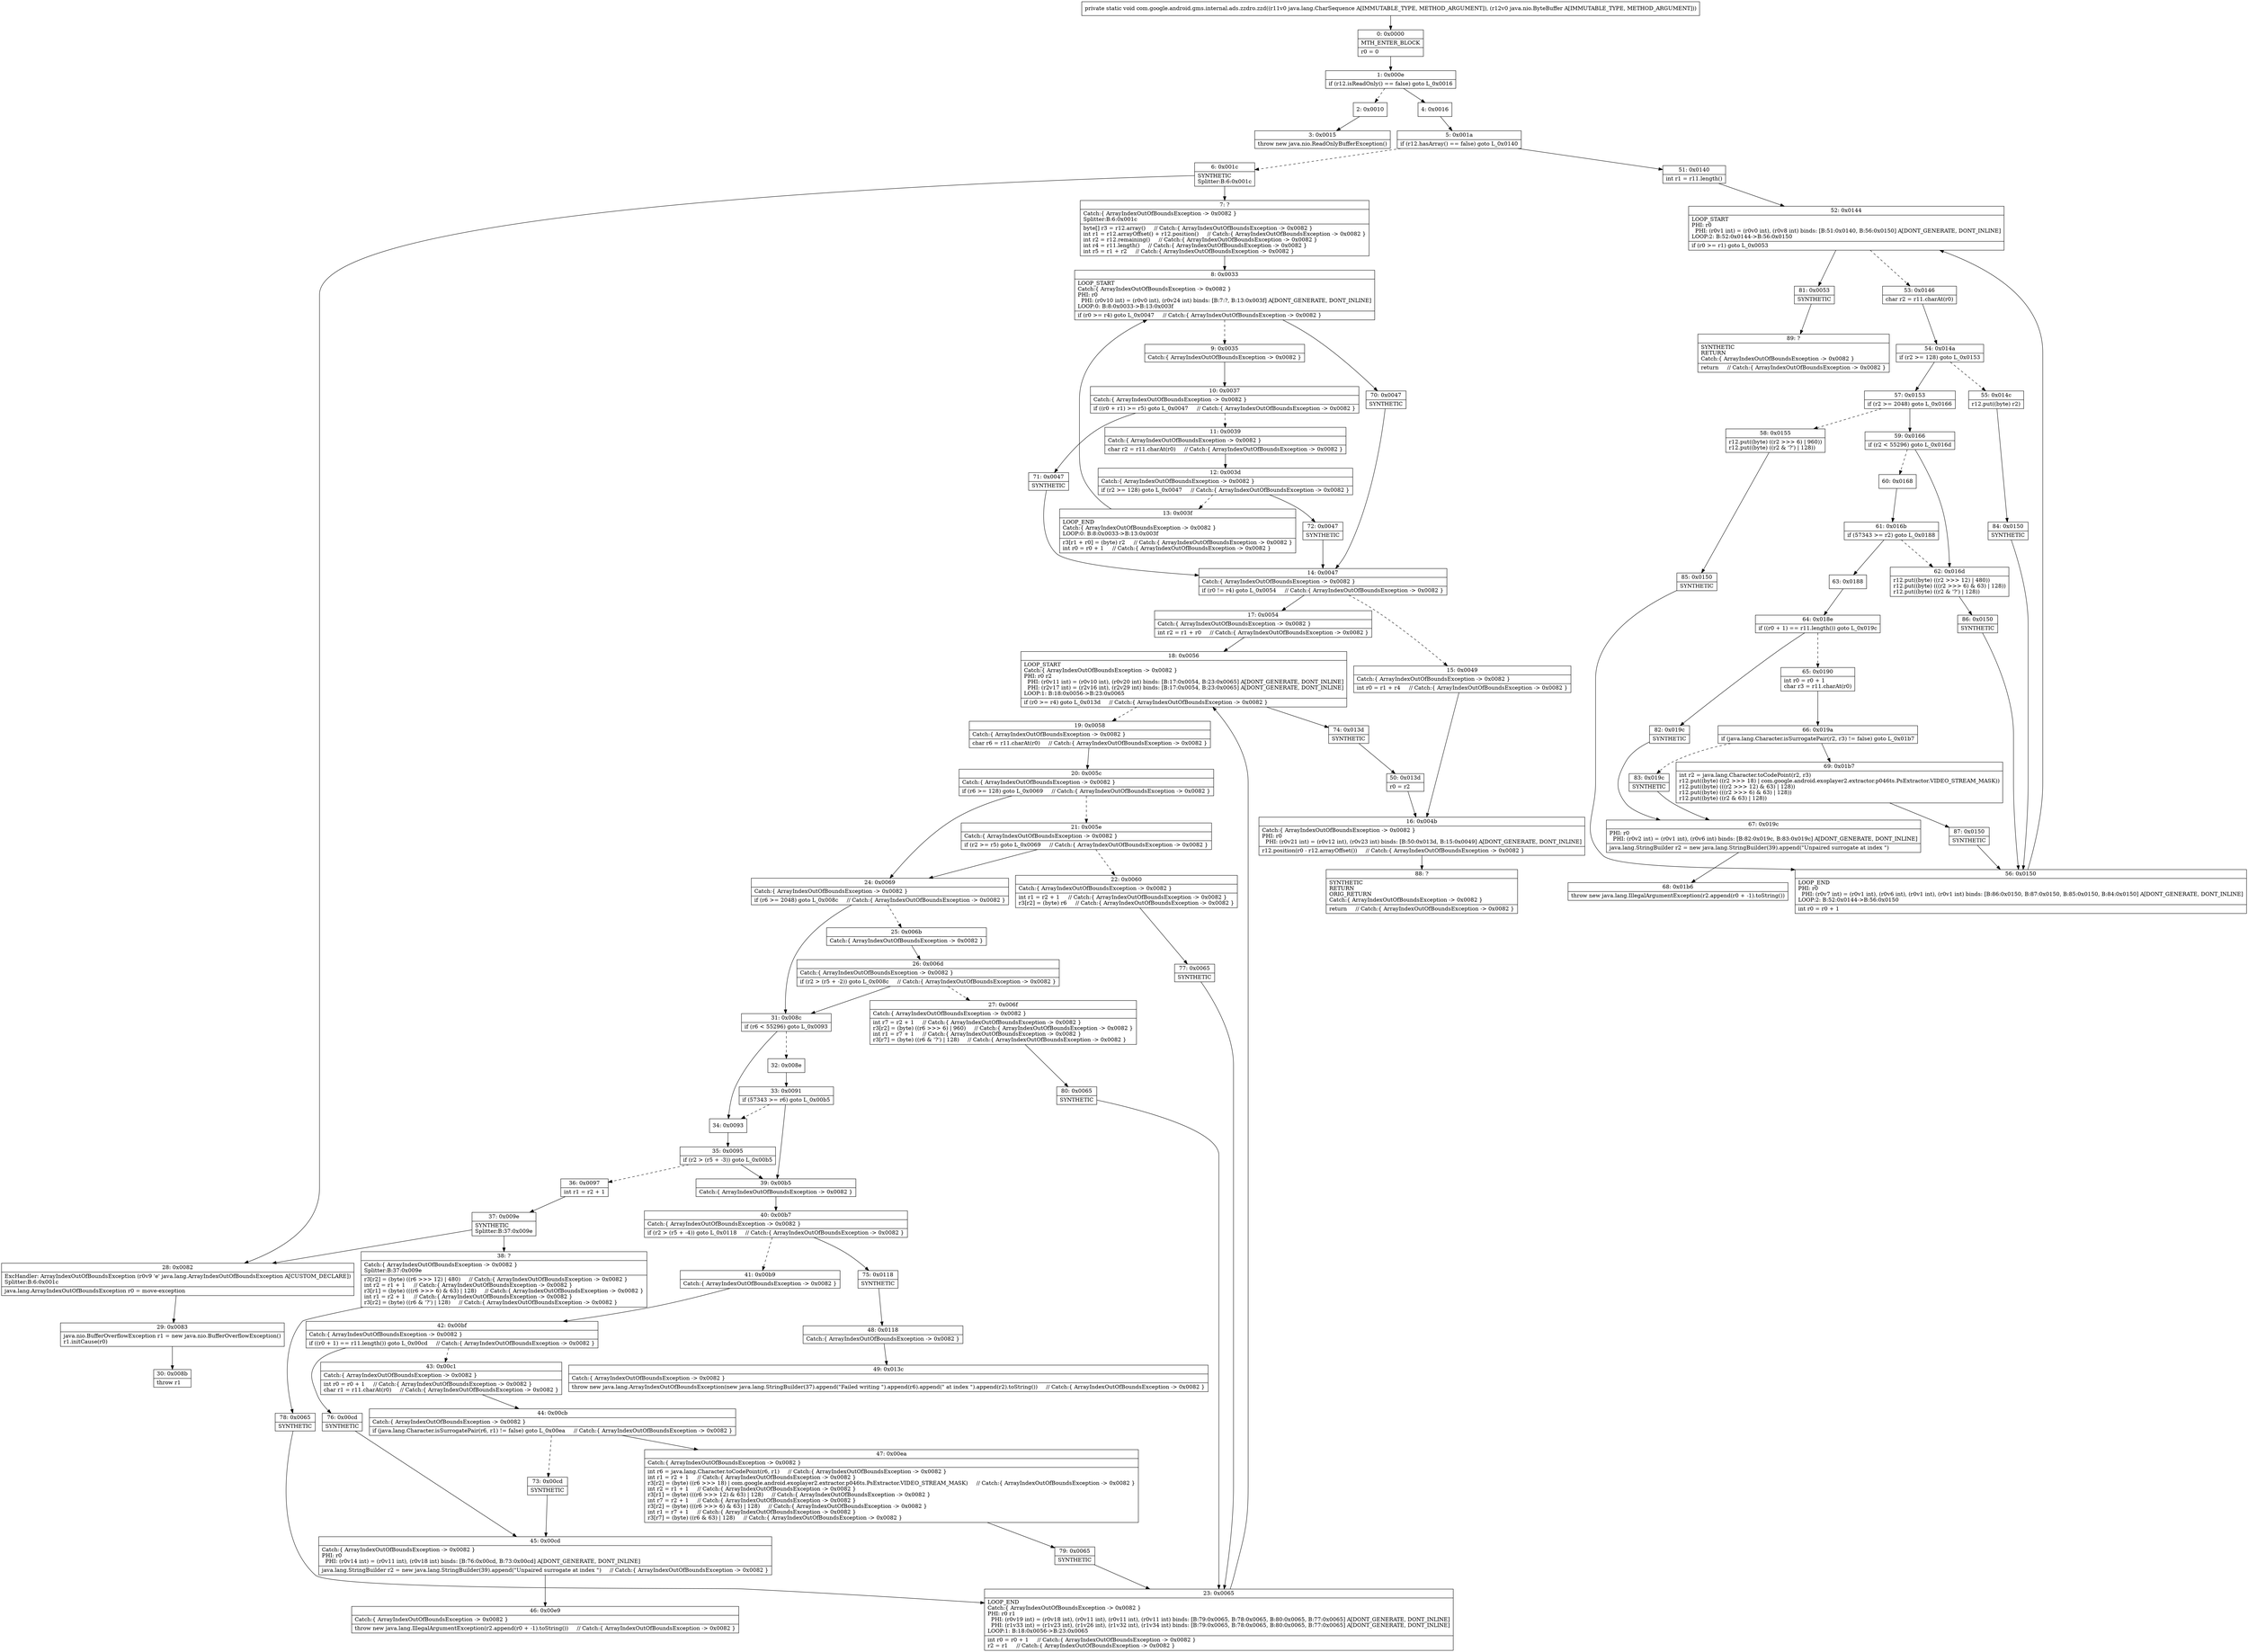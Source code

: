 digraph "CFG forcom.google.android.gms.internal.ads.zzdro.zzd(Ljava\/lang\/CharSequence;Ljava\/nio\/ByteBuffer;)V" {
Node_0 [shape=record,label="{0\:\ 0x0000|MTH_ENTER_BLOCK\l|r0 = 0\l}"];
Node_1 [shape=record,label="{1\:\ 0x000e|if (r12.isReadOnly() == false) goto L_0x0016\l}"];
Node_2 [shape=record,label="{2\:\ 0x0010}"];
Node_3 [shape=record,label="{3\:\ 0x0015|throw new java.nio.ReadOnlyBufferException()\l}"];
Node_4 [shape=record,label="{4\:\ 0x0016}"];
Node_5 [shape=record,label="{5\:\ 0x001a|if (r12.hasArray() == false) goto L_0x0140\l}"];
Node_6 [shape=record,label="{6\:\ 0x001c|SYNTHETIC\lSplitter:B:6:0x001c\l}"];
Node_7 [shape=record,label="{7\:\ ?|Catch:\{ ArrayIndexOutOfBoundsException \-\> 0x0082 \}\lSplitter:B:6:0x001c\l|byte[] r3 = r12.array()     \/\/ Catch:\{ ArrayIndexOutOfBoundsException \-\> 0x0082 \}\lint r1 = r12.arrayOffset() + r12.position()     \/\/ Catch:\{ ArrayIndexOutOfBoundsException \-\> 0x0082 \}\lint r2 = r12.remaining()     \/\/ Catch:\{ ArrayIndexOutOfBoundsException \-\> 0x0082 \}\lint r4 = r11.length()     \/\/ Catch:\{ ArrayIndexOutOfBoundsException \-\> 0x0082 \}\lint r5 = r1 + r2     \/\/ Catch:\{ ArrayIndexOutOfBoundsException \-\> 0x0082 \}\l}"];
Node_8 [shape=record,label="{8\:\ 0x0033|LOOP_START\lCatch:\{ ArrayIndexOutOfBoundsException \-\> 0x0082 \}\lPHI: r0 \l  PHI: (r0v10 int) = (r0v0 int), (r0v24 int) binds: [B:7:?, B:13:0x003f] A[DONT_GENERATE, DONT_INLINE]\lLOOP:0: B:8:0x0033\-\>B:13:0x003f\l|if (r0 \>= r4) goto L_0x0047     \/\/ Catch:\{ ArrayIndexOutOfBoundsException \-\> 0x0082 \}\l}"];
Node_9 [shape=record,label="{9\:\ 0x0035|Catch:\{ ArrayIndexOutOfBoundsException \-\> 0x0082 \}\l}"];
Node_10 [shape=record,label="{10\:\ 0x0037|Catch:\{ ArrayIndexOutOfBoundsException \-\> 0x0082 \}\l|if ((r0 + r1) \>= r5) goto L_0x0047     \/\/ Catch:\{ ArrayIndexOutOfBoundsException \-\> 0x0082 \}\l}"];
Node_11 [shape=record,label="{11\:\ 0x0039|Catch:\{ ArrayIndexOutOfBoundsException \-\> 0x0082 \}\l|char r2 = r11.charAt(r0)     \/\/ Catch:\{ ArrayIndexOutOfBoundsException \-\> 0x0082 \}\l}"];
Node_12 [shape=record,label="{12\:\ 0x003d|Catch:\{ ArrayIndexOutOfBoundsException \-\> 0x0082 \}\l|if (r2 \>= 128) goto L_0x0047     \/\/ Catch:\{ ArrayIndexOutOfBoundsException \-\> 0x0082 \}\l}"];
Node_13 [shape=record,label="{13\:\ 0x003f|LOOP_END\lCatch:\{ ArrayIndexOutOfBoundsException \-\> 0x0082 \}\lLOOP:0: B:8:0x0033\-\>B:13:0x003f\l|r3[r1 + r0] = (byte) r2     \/\/ Catch:\{ ArrayIndexOutOfBoundsException \-\> 0x0082 \}\lint r0 = r0 + 1     \/\/ Catch:\{ ArrayIndexOutOfBoundsException \-\> 0x0082 \}\l}"];
Node_14 [shape=record,label="{14\:\ 0x0047|Catch:\{ ArrayIndexOutOfBoundsException \-\> 0x0082 \}\l|if (r0 != r4) goto L_0x0054     \/\/ Catch:\{ ArrayIndexOutOfBoundsException \-\> 0x0082 \}\l}"];
Node_15 [shape=record,label="{15\:\ 0x0049|Catch:\{ ArrayIndexOutOfBoundsException \-\> 0x0082 \}\l|int r0 = r1 + r4     \/\/ Catch:\{ ArrayIndexOutOfBoundsException \-\> 0x0082 \}\l}"];
Node_16 [shape=record,label="{16\:\ 0x004b|Catch:\{ ArrayIndexOutOfBoundsException \-\> 0x0082 \}\lPHI: r0 \l  PHI: (r0v21 int) = (r0v12 int), (r0v23 int) binds: [B:50:0x013d, B:15:0x0049] A[DONT_GENERATE, DONT_INLINE]\l|r12.position(r0 \- r12.arrayOffset())     \/\/ Catch:\{ ArrayIndexOutOfBoundsException \-\> 0x0082 \}\l}"];
Node_17 [shape=record,label="{17\:\ 0x0054|Catch:\{ ArrayIndexOutOfBoundsException \-\> 0x0082 \}\l|int r2 = r1 + r0     \/\/ Catch:\{ ArrayIndexOutOfBoundsException \-\> 0x0082 \}\l}"];
Node_18 [shape=record,label="{18\:\ 0x0056|LOOP_START\lCatch:\{ ArrayIndexOutOfBoundsException \-\> 0x0082 \}\lPHI: r0 r2 \l  PHI: (r0v11 int) = (r0v10 int), (r0v20 int) binds: [B:17:0x0054, B:23:0x0065] A[DONT_GENERATE, DONT_INLINE]\l  PHI: (r2v17 int) = (r2v16 int), (r2v29 int) binds: [B:17:0x0054, B:23:0x0065] A[DONT_GENERATE, DONT_INLINE]\lLOOP:1: B:18:0x0056\-\>B:23:0x0065\l|if (r0 \>= r4) goto L_0x013d     \/\/ Catch:\{ ArrayIndexOutOfBoundsException \-\> 0x0082 \}\l}"];
Node_19 [shape=record,label="{19\:\ 0x0058|Catch:\{ ArrayIndexOutOfBoundsException \-\> 0x0082 \}\l|char r6 = r11.charAt(r0)     \/\/ Catch:\{ ArrayIndexOutOfBoundsException \-\> 0x0082 \}\l}"];
Node_20 [shape=record,label="{20\:\ 0x005c|Catch:\{ ArrayIndexOutOfBoundsException \-\> 0x0082 \}\l|if (r6 \>= 128) goto L_0x0069     \/\/ Catch:\{ ArrayIndexOutOfBoundsException \-\> 0x0082 \}\l}"];
Node_21 [shape=record,label="{21\:\ 0x005e|Catch:\{ ArrayIndexOutOfBoundsException \-\> 0x0082 \}\l|if (r2 \>= r5) goto L_0x0069     \/\/ Catch:\{ ArrayIndexOutOfBoundsException \-\> 0x0082 \}\l}"];
Node_22 [shape=record,label="{22\:\ 0x0060|Catch:\{ ArrayIndexOutOfBoundsException \-\> 0x0082 \}\l|int r1 = r2 + 1     \/\/ Catch:\{ ArrayIndexOutOfBoundsException \-\> 0x0082 \}\lr3[r2] = (byte) r6     \/\/ Catch:\{ ArrayIndexOutOfBoundsException \-\> 0x0082 \}\l}"];
Node_23 [shape=record,label="{23\:\ 0x0065|LOOP_END\lCatch:\{ ArrayIndexOutOfBoundsException \-\> 0x0082 \}\lPHI: r0 r1 \l  PHI: (r0v19 int) = (r0v18 int), (r0v11 int), (r0v11 int), (r0v11 int) binds: [B:79:0x0065, B:78:0x0065, B:80:0x0065, B:77:0x0065] A[DONT_GENERATE, DONT_INLINE]\l  PHI: (r1v33 int) = (r1v23 int), (r1v26 int), (r1v32 int), (r1v34 int) binds: [B:79:0x0065, B:78:0x0065, B:80:0x0065, B:77:0x0065] A[DONT_GENERATE, DONT_INLINE]\lLOOP:1: B:18:0x0056\-\>B:23:0x0065\l|int r0 = r0 + 1     \/\/ Catch:\{ ArrayIndexOutOfBoundsException \-\> 0x0082 \}\lr2 = r1     \/\/ Catch:\{ ArrayIndexOutOfBoundsException \-\> 0x0082 \}\l}"];
Node_24 [shape=record,label="{24\:\ 0x0069|Catch:\{ ArrayIndexOutOfBoundsException \-\> 0x0082 \}\l|if (r6 \>= 2048) goto L_0x008c     \/\/ Catch:\{ ArrayIndexOutOfBoundsException \-\> 0x0082 \}\l}"];
Node_25 [shape=record,label="{25\:\ 0x006b|Catch:\{ ArrayIndexOutOfBoundsException \-\> 0x0082 \}\l}"];
Node_26 [shape=record,label="{26\:\ 0x006d|Catch:\{ ArrayIndexOutOfBoundsException \-\> 0x0082 \}\l|if (r2 \> (r5 + \-2)) goto L_0x008c     \/\/ Catch:\{ ArrayIndexOutOfBoundsException \-\> 0x0082 \}\l}"];
Node_27 [shape=record,label="{27\:\ 0x006f|Catch:\{ ArrayIndexOutOfBoundsException \-\> 0x0082 \}\l|int r7 = r2 + 1     \/\/ Catch:\{ ArrayIndexOutOfBoundsException \-\> 0x0082 \}\lr3[r2] = (byte) ((r6 \>\>\> 6) \| 960)     \/\/ Catch:\{ ArrayIndexOutOfBoundsException \-\> 0x0082 \}\lint r1 = r7 + 1     \/\/ Catch:\{ ArrayIndexOutOfBoundsException \-\> 0x0082 \}\lr3[r7] = (byte) ((r6 & '?') \| 128)     \/\/ Catch:\{ ArrayIndexOutOfBoundsException \-\> 0x0082 \}\l}"];
Node_28 [shape=record,label="{28\:\ 0x0082|ExcHandler: ArrayIndexOutOfBoundsException (r0v9 'e' java.lang.ArrayIndexOutOfBoundsException A[CUSTOM_DECLARE])\lSplitter:B:6:0x001c\l|java.lang.ArrayIndexOutOfBoundsException r0 = move\-exception\l}"];
Node_29 [shape=record,label="{29\:\ 0x0083|java.nio.BufferOverflowException r1 = new java.nio.BufferOverflowException()\lr1.initCause(r0)\l}"];
Node_30 [shape=record,label="{30\:\ 0x008b|throw r1\l}"];
Node_31 [shape=record,label="{31\:\ 0x008c|if (r6 \< 55296) goto L_0x0093\l}"];
Node_32 [shape=record,label="{32\:\ 0x008e}"];
Node_33 [shape=record,label="{33\:\ 0x0091|if (57343 \>= r6) goto L_0x00b5\l}"];
Node_34 [shape=record,label="{34\:\ 0x0093}"];
Node_35 [shape=record,label="{35\:\ 0x0095|if (r2 \> (r5 + \-3)) goto L_0x00b5\l}"];
Node_36 [shape=record,label="{36\:\ 0x0097|int r1 = r2 + 1\l}"];
Node_37 [shape=record,label="{37\:\ 0x009e|SYNTHETIC\lSplitter:B:37:0x009e\l}"];
Node_38 [shape=record,label="{38\:\ ?|Catch:\{ ArrayIndexOutOfBoundsException \-\> 0x0082 \}\lSplitter:B:37:0x009e\l|r3[r2] = (byte) ((r6 \>\>\> 12) \| 480)     \/\/ Catch:\{ ArrayIndexOutOfBoundsException \-\> 0x0082 \}\lint r2 = r1 + 1     \/\/ Catch:\{ ArrayIndexOutOfBoundsException \-\> 0x0082 \}\lr3[r1] = (byte) (((r6 \>\>\> 6) & 63) \| 128)     \/\/ Catch:\{ ArrayIndexOutOfBoundsException \-\> 0x0082 \}\lint r1 = r2 + 1     \/\/ Catch:\{ ArrayIndexOutOfBoundsException \-\> 0x0082 \}\lr3[r2] = (byte) ((r6 & '?') \| 128)     \/\/ Catch:\{ ArrayIndexOutOfBoundsException \-\> 0x0082 \}\l}"];
Node_39 [shape=record,label="{39\:\ 0x00b5|Catch:\{ ArrayIndexOutOfBoundsException \-\> 0x0082 \}\l}"];
Node_40 [shape=record,label="{40\:\ 0x00b7|Catch:\{ ArrayIndexOutOfBoundsException \-\> 0x0082 \}\l|if (r2 \> (r5 + \-4)) goto L_0x0118     \/\/ Catch:\{ ArrayIndexOutOfBoundsException \-\> 0x0082 \}\l}"];
Node_41 [shape=record,label="{41\:\ 0x00b9|Catch:\{ ArrayIndexOutOfBoundsException \-\> 0x0082 \}\l}"];
Node_42 [shape=record,label="{42\:\ 0x00bf|Catch:\{ ArrayIndexOutOfBoundsException \-\> 0x0082 \}\l|if ((r0 + 1) == r11.length()) goto L_0x00cd     \/\/ Catch:\{ ArrayIndexOutOfBoundsException \-\> 0x0082 \}\l}"];
Node_43 [shape=record,label="{43\:\ 0x00c1|Catch:\{ ArrayIndexOutOfBoundsException \-\> 0x0082 \}\l|int r0 = r0 + 1     \/\/ Catch:\{ ArrayIndexOutOfBoundsException \-\> 0x0082 \}\lchar r1 = r11.charAt(r0)     \/\/ Catch:\{ ArrayIndexOutOfBoundsException \-\> 0x0082 \}\l}"];
Node_44 [shape=record,label="{44\:\ 0x00cb|Catch:\{ ArrayIndexOutOfBoundsException \-\> 0x0082 \}\l|if (java.lang.Character.isSurrogatePair(r6, r1) != false) goto L_0x00ea     \/\/ Catch:\{ ArrayIndexOutOfBoundsException \-\> 0x0082 \}\l}"];
Node_45 [shape=record,label="{45\:\ 0x00cd|Catch:\{ ArrayIndexOutOfBoundsException \-\> 0x0082 \}\lPHI: r0 \l  PHI: (r0v14 int) = (r0v11 int), (r0v18 int) binds: [B:76:0x00cd, B:73:0x00cd] A[DONT_GENERATE, DONT_INLINE]\l|java.lang.StringBuilder r2 = new java.lang.StringBuilder(39).append(\"Unpaired surrogate at index \")     \/\/ Catch:\{ ArrayIndexOutOfBoundsException \-\> 0x0082 \}\l}"];
Node_46 [shape=record,label="{46\:\ 0x00e9|Catch:\{ ArrayIndexOutOfBoundsException \-\> 0x0082 \}\l|throw new java.lang.IllegalArgumentException(r2.append(r0 + \-1).toString())     \/\/ Catch:\{ ArrayIndexOutOfBoundsException \-\> 0x0082 \}\l}"];
Node_47 [shape=record,label="{47\:\ 0x00ea|Catch:\{ ArrayIndexOutOfBoundsException \-\> 0x0082 \}\l|int r6 = java.lang.Character.toCodePoint(r6, r1)     \/\/ Catch:\{ ArrayIndexOutOfBoundsException \-\> 0x0082 \}\lint r1 = r2 + 1     \/\/ Catch:\{ ArrayIndexOutOfBoundsException \-\> 0x0082 \}\lr3[r2] = (byte) ((r6 \>\>\> 18) \| com.google.android.exoplayer2.extractor.p046ts.PsExtractor.VIDEO_STREAM_MASK)     \/\/ Catch:\{ ArrayIndexOutOfBoundsException \-\> 0x0082 \}\lint r2 = r1 + 1     \/\/ Catch:\{ ArrayIndexOutOfBoundsException \-\> 0x0082 \}\lr3[r1] = (byte) (((r6 \>\>\> 12) & 63) \| 128)     \/\/ Catch:\{ ArrayIndexOutOfBoundsException \-\> 0x0082 \}\lint r7 = r2 + 1     \/\/ Catch:\{ ArrayIndexOutOfBoundsException \-\> 0x0082 \}\lr3[r2] = (byte) (((r6 \>\>\> 6) & 63) \| 128)     \/\/ Catch:\{ ArrayIndexOutOfBoundsException \-\> 0x0082 \}\lint r1 = r7 + 1     \/\/ Catch:\{ ArrayIndexOutOfBoundsException \-\> 0x0082 \}\lr3[r7] = (byte) ((r6 & 63) \| 128)     \/\/ Catch:\{ ArrayIndexOutOfBoundsException \-\> 0x0082 \}\l}"];
Node_48 [shape=record,label="{48\:\ 0x0118|Catch:\{ ArrayIndexOutOfBoundsException \-\> 0x0082 \}\l}"];
Node_49 [shape=record,label="{49\:\ 0x013c|Catch:\{ ArrayIndexOutOfBoundsException \-\> 0x0082 \}\l|throw new java.lang.ArrayIndexOutOfBoundsException(new java.lang.StringBuilder(37).append(\"Failed writing \").append(r6).append(\" at index \").append(r2).toString())     \/\/ Catch:\{ ArrayIndexOutOfBoundsException \-\> 0x0082 \}\l}"];
Node_50 [shape=record,label="{50\:\ 0x013d|r0 = r2\l}"];
Node_51 [shape=record,label="{51\:\ 0x0140|int r1 = r11.length()\l}"];
Node_52 [shape=record,label="{52\:\ 0x0144|LOOP_START\lPHI: r0 \l  PHI: (r0v1 int) = (r0v0 int), (r0v8 int) binds: [B:51:0x0140, B:56:0x0150] A[DONT_GENERATE, DONT_INLINE]\lLOOP:2: B:52:0x0144\-\>B:56:0x0150\l|if (r0 \>= r1) goto L_0x0053\l}"];
Node_53 [shape=record,label="{53\:\ 0x0146|char r2 = r11.charAt(r0)\l}"];
Node_54 [shape=record,label="{54\:\ 0x014a|if (r2 \>= 128) goto L_0x0153\l}"];
Node_55 [shape=record,label="{55\:\ 0x014c|r12.put((byte) r2)\l}"];
Node_56 [shape=record,label="{56\:\ 0x0150|LOOP_END\lPHI: r0 \l  PHI: (r0v7 int) = (r0v1 int), (r0v6 int), (r0v1 int), (r0v1 int) binds: [B:86:0x0150, B:87:0x0150, B:85:0x0150, B:84:0x0150] A[DONT_GENERATE, DONT_INLINE]\lLOOP:2: B:52:0x0144\-\>B:56:0x0150\l|int r0 = r0 + 1\l}"];
Node_57 [shape=record,label="{57\:\ 0x0153|if (r2 \>= 2048) goto L_0x0166\l}"];
Node_58 [shape=record,label="{58\:\ 0x0155|r12.put((byte) ((r2 \>\>\> 6) \| 960))\lr12.put((byte) ((r2 & '?') \| 128))\l}"];
Node_59 [shape=record,label="{59\:\ 0x0166|if (r2 \< 55296) goto L_0x016d\l}"];
Node_60 [shape=record,label="{60\:\ 0x0168}"];
Node_61 [shape=record,label="{61\:\ 0x016b|if (57343 \>= r2) goto L_0x0188\l}"];
Node_62 [shape=record,label="{62\:\ 0x016d|r12.put((byte) ((r2 \>\>\> 12) \| 480))\lr12.put((byte) (((r2 \>\>\> 6) & 63) \| 128))\lr12.put((byte) ((r2 & '?') \| 128))\l}"];
Node_63 [shape=record,label="{63\:\ 0x0188}"];
Node_64 [shape=record,label="{64\:\ 0x018e|if ((r0 + 1) == r11.length()) goto L_0x019c\l}"];
Node_65 [shape=record,label="{65\:\ 0x0190|int r0 = r0 + 1\lchar r3 = r11.charAt(r0)\l}"];
Node_66 [shape=record,label="{66\:\ 0x019a|if (java.lang.Character.isSurrogatePair(r2, r3) != false) goto L_0x01b7\l}"];
Node_67 [shape=record,label="{67\:\ 0x019c|PHI: r0 \l  PHI: (r0v2 int) = (r0v1 int), (r0v6 int) binds: [B:82:0x019c, B:83:0x019c] A[DONT_GENERATE, DONT_INLINE]\l|java.lang.StringBuilder r2 = new java.lang.StringBuilder(39).append(\"Unpaired surrogate at index \")\l}"];
Node_68 [shape=record,label="{68\:\ 0x01b6|throw new java.lang.IllegalArgumentException(r2.append(r0 + \-1).toString())\l}"];
Node_69 [shape=record,label="{69\:\ 0x01b7|int r2 = java.lang.Character.toCodePoint(r2, r3)\lr12.put((byte) ((r2 \>\>\> 18) \| com.google.android.exoplayer2.extractor.p046ts.PsExtractor.VIDEO_STREAM_MASK))\lr12.put((byte) (((r2 \>\>\> 12) & 63) \| 128))\lr12.put((byte) (((r2 \>\>\> 6) & 63) \| 128))\lr12.put((byte) ((r2 & 63) \| 128))\l}"];
Node_70 [shape=record,label="{70\:\ 0x0047|SYNTHETIC\l}"];
Node_71 [shape=record,label="{71\:\ 0x0047|SYNTHETIC\l}"];
Node_72 [shape=record,label="{72\:\ 0x0047|SYNTHETIC\l}"];
Node_73 [shape=record,label="{73\:\ 0x00cd|SYNTHETIC\l}"];
Node_74 [shape=record,label="{74\:\ 0x013d|SYNTHETIC\l}"];
Node_75 [shape=record,label="{75\:\ 0x0118|SYNTHETIC\l}"];
Node_76 [shape=record,label="{76\:\ 0x00cd|SYNTHETIC\l}"];
Node_77 [shape=record,label="{77\:\ 0x0065|SYNTHETIC\l}"];
Node_78 [shape=record,label="{78\:\ 0x0065|SYNTHETIC\l}"];
Node_79 [shape=record,label="{79\:\ 0x0065|SYNTHETIC\l}"];
Node_80 [shape=record,label="{80\:\ 0x0065|SYNTHETIC\l}"];
Node_81 [shape=record,label="{81\:\ 0x0053|SYNTHETIC\l}"];
Node_82 [shape=record,label="{82\:\ 0x019c|SYNTHETIC\l}"];
Node_83 [shape=record,label="{83\:\ 0x019c|SYNTHETIC\l}"];
Node_84 [shape=record,label="{84\:\ 0x0150|SYNTHETIC\l}"];
Node_85 [shape=record,label="{85\:\ 0x0150|SYNTHETIC\l}"];
Node_86 [shape=record,label="{86\:\ 0x0150|SYNTHETIC\l}"];
Node_87 [shape=record,label="{87\:\ 0x0150|SYNTHETIC\l}"];
Node_88 [shape=record,label="{88\:\ ?|SYNTHETIC\lRETURN\lORIG_RETURN\lCatch:\{ ArrayIndexOutOfBoundsException \-\> 0x0082 \}\l|return     \/\/ Catch:\{ ArrayIndexOutOfBoundsException \-\> 0x0082 \}\l}"];
Node_89 [shape=record,label="{89\:\ ?|SYNTHETIC\lRETURN\lCatch:\{ ArrayIndexOutOfBoundsException \-\> 0x0082 \}\l|return     \/\/ Catch:\{ ArrayIndexOutOfBoundsException \-\> 0x0082 \}\l}"];
MethodNode[shape=record,label="{private static void com.google.android.gms.internal.ads.zzdro.zzd((r11v0 java.lang.CharSequence A[IMMUTABLE_TYPE, METHOD_ARGUMENT]), (r12v0 java.nio.ByteBuffer A[IMMUTABLE_TYPE, METHOD_ARGUMENT])) }"];
MethodNode -> Node_0;
Node_0 -> Node_1;
Node_1 -> Node_2[style=dashed];
Node_1 -> Node_4;
Node_2 -> Node_3;
Node_4 -> Node_5;
Node_5 -> Node_6[style=dashed];
Node_5 -> Node_51;
Node_6 -> Node_7;
Node_6 -> Node_28;
Node_7 -> Node_8;
Node_8 -> Node_9[style=dashed];
Node_8 -> Node_70;
Node_9 -> Node_10;
Node_10 -> Node_11[style=dashed];
Node_10 -> Node_71;
Node_11 -> Node_12;
Node_12 -> Node_13[style=dashed];
Node_12 -> Node_72;
Node_13 -> Node_8;
Node_14 -> Node_15[style=dashed];
Node_14 -> Node_17;
Node_15 -> Node_16;
Node_16 -> Node_88;
Node_17 -> Node_18;
Node_18 -> Node_19[style=dashed];
Node_18 -> Node_74;
Node_19 -> Node_20;
Node_20 -> Node_21[style=dashed];
Node_20 -> Node_24;
Node_21 -> Node_22[style=dashed];
Node_21 -> Node_24;
Node_22 -> Node_77;
Node_23 -> Node_18;
Node_24 -> Node_25[style=dashed];
Node_24 -> Node_31;
Node_25 -> Node_26;
Node_26 -> Node_27[style=dashed];
Node_26 -> Node_31;
Node_27 -> Node_80;
Node_28 -> Node_29;
Node_29 -> Node_30;
Node_31 -> Node_32[style=dashed];
Node_31 -> Node_34;
Node_32 -> Node_33;
Node_33 -> Node_34[style=dashed];
Node_33 -> Node_39;
Node_34 -> Node_35;
Node_35 -> Node_36[style=dashed];
Node_35 -> Node_39;
Node_36 -> Node_37;
Node_37 -> Node_38;
Node_37 -> Node_28;
Node_38 -> Node_78;
Node_39 -> Node_40;
Node_40 -> Node_41[style=dashed];
Node_40 -> Node_75;
Node_41 -> Node_42;
Node_42 -> Node_43[style=dashed];
Node_42 -> Node_76;
Node_43 -> Node_44;
Node_44 -> Node_47;
Node_44 -> Node_73[style=dashed];
Node_45 -> Node_46;
Node_47 -> Node_79;
Node_48 -> Node_49;
Node_50 -> Node_16;
Node_51 -> Node_52;
Node_52 -> Node_53[style=dashed];
Node_52 -> Node_81;
Node_53 -> Node_54;
Node_54 -> Node_55[style=dashed];
Node_54 -> Node_57;
Node_55 -> Node_84;
Node_56 -> Node_52;
Node_57 -> Node_58[style=dashed];
Node_57 -> Node_59;
Node_58 -> Node_85;
Node_59 -> Node_60[style=dashed];
Node_59 -> Node_62;
Node_60 -> Node_61;
Node_61 -> Node_62[style=dashed];
Node_61 -> Node_63;
Node_62 -> Node_86;
Node_63 -> Node_64;
Node_64 -> Node_65[style=dashed];
Node_64 -> Node_82;
Node_65 -> Node_66;
Node_66 -> Node_69;
Node_66 -> Node_83[style=dashed];
Node_67 -> Node_68;
Node_69 -> Node_87;
Node_70 -> Node_14;
Node_71 -> Node_14;
Node_72 -> Node_14;
Node_73 -> Node_45;
Node_74 -> Node_50;
Node_75 -> Node_48;
Node_76 -> Node_45;
Node_77 -> Node_23;
Node_78 -> Node_23;
Node_79 -> Node_23;
Node_80 -> Node_23;
Node_81 -> Node_89;
Node_82 -> Node_67;
Node_83 -> Node_67;
Node_84 -> Node_56;
Node_85 -> Node_56;
Node_86 -> Node_56;
Node_87 -> Node_56;
}

